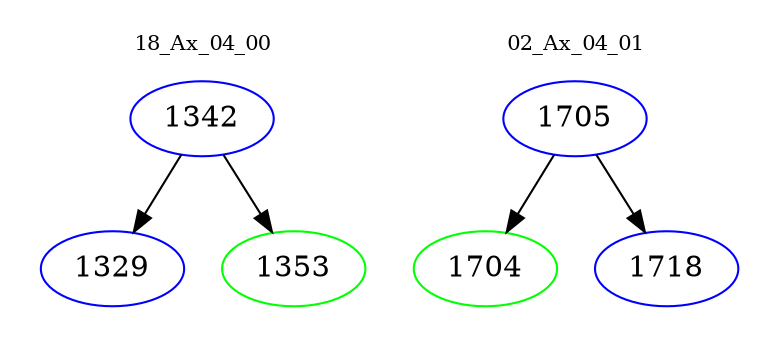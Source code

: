 digraph{
subgraph cluster_0 {
color = white
label = "18_Ax_04_00";
fontsize=10;
T0_1342 [label="1342", color="blue"]
T0_1342 -> T0_1329 [color="black"]
T0_1329 [label="1329", color="blue"]
T0_1342 -> T0_1353 [color="black"]
T0_1353 [label="1353", color="green"]
}
subgraph cluster_1 {
color = white
label = "02_Ax_04_01";
fontsize=10;
T1_1705 [label="1705", color="blue"]
T1_1705 -> T1_1704 [color="black"]
T1_1704 [label="1704", color="green"]
T1_1705 -> T1_1718 [color="black"]
T1_1718 [label="1718", color="blue"]
}
}
